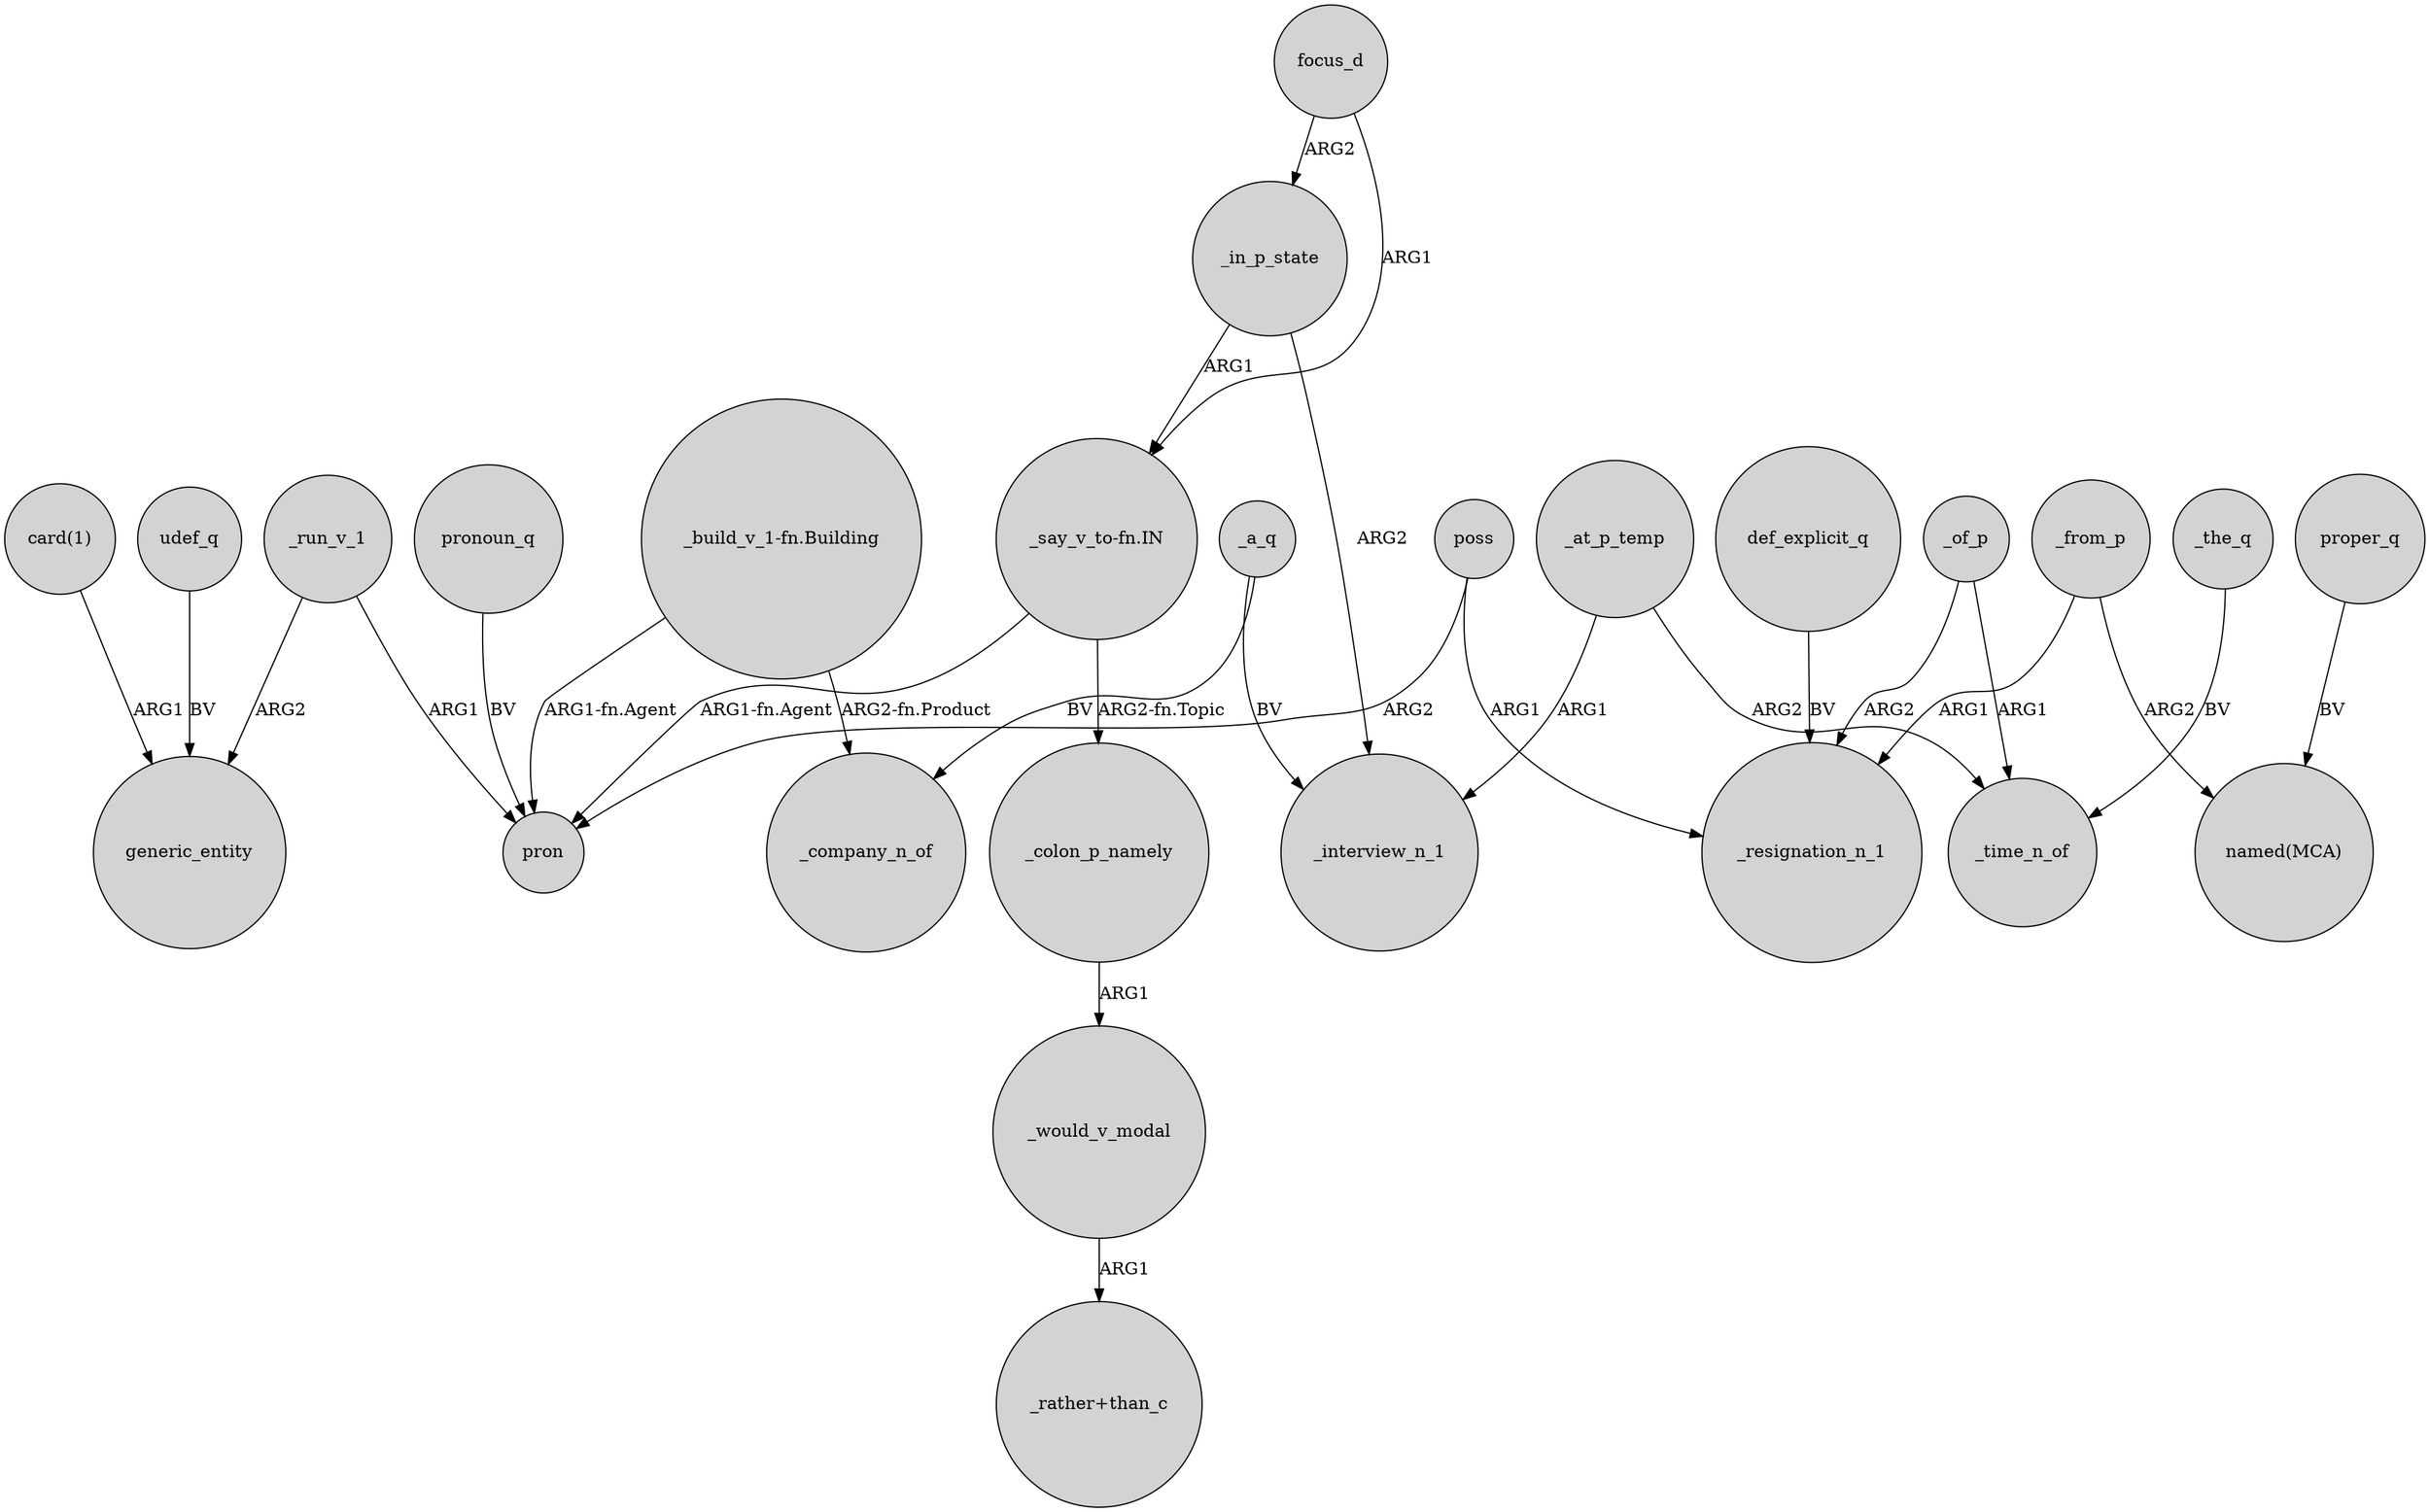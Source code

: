 digraph {
	node [shape=circle style=filled]
	_would_v_modal -> "_rather+than_c" [label=ARG1]
	_run_v_1 -> generic_entity [label=ARG2]
	udef_q -> generic_entity [label=BV]
	poss -> pron [label=ARG2]
	def_explicit_q -> _resignation_n_1 [label=BV]
	_of_p -> _resignation_n_1 [label=ARG2]
	_a_q -> _interview_n_1 [label=BV]
	_run_v_1 -> pron [label=ARG1]
	"_say_v_to-fn.IN" -> _colon_p_namely [label="ARG2-fn.Topic"]
	focus_d -> _in_p_state [label=ARG2]
	_at_p_temp -> _time_n_of [label=ARG2]
	pronoun_q -> pron [label=BV]
	proper_q -> "named(MCA)" [label=BV]
	_colon_p_namely -> _would_v_modal [label=ARG1]
	_the_q -> _time_n_of [label=BV]
	_from_p -> _resignation_n_1 [label=ARG1]
	_in_p_state -> _interview_n_1 [label=ARG2]
	"_build_v_1-fn.Building" -> _company_n_of [label="ARG2-fn.Product"]
	_a_q -> _company_n_of [label=BV]
	"_say_v_to-fn.IN" -> pron [label="ARG1-fn.Agent"]
	"card(1)" -> generic_entity [label=ARG1]
	_from_p -> "named(MCA)" [label=ARG2]
	_at_p_temp -> _interview_n_1 [label=ARG1]
	_of_p -> _time_n_of [label=ARG1]
	"_build_v_1-fn.Building" -> pron [label="ARG1-fn.Agent"]
	poss -> _resignation_n_1 [label=ARG1]
	_in_p_state -> "_say_v_to-fn.IN" [label=ARG1]
	focus_d -> "_say_v_to-fn.IN" [label=ARG1]
}

